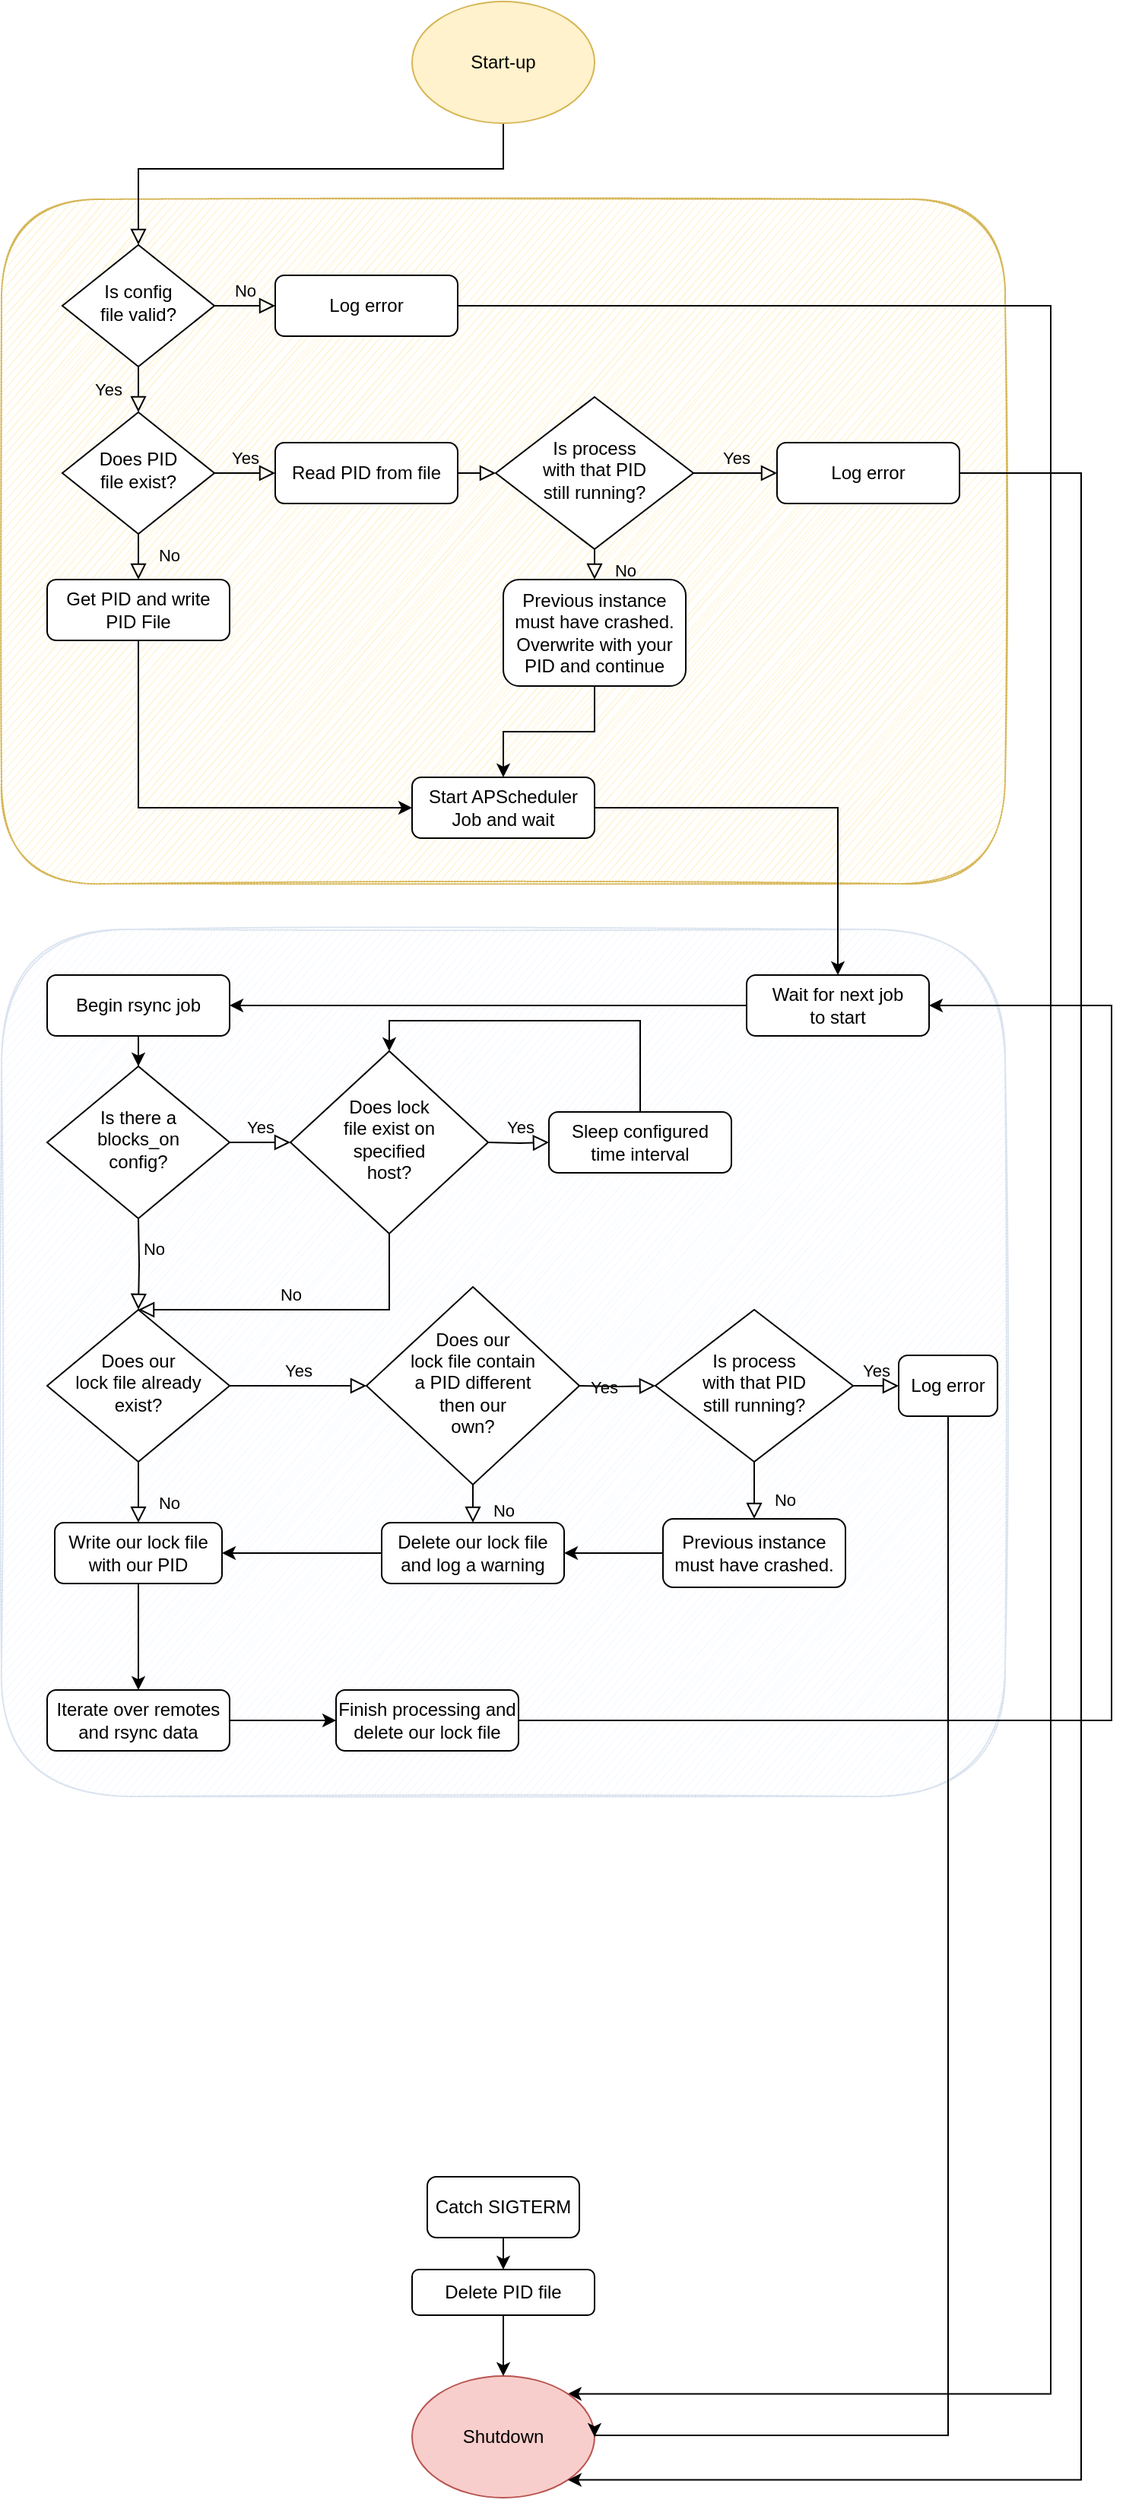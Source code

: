 <mxfile version="18.0.4" type="github">
  <diagram id="C5RBs43oDa-KdzZeNtuy" name="Page-1">
    <mxGraphModel dx="1422" dy="2089" grid="1" gridSize="10" guides="1" tooltips="1" connect="1" arrows="1" fold="1" page="1" pageScale="1" pageWidth="827" pageHeight="1169" math="0" shadow="0">
      <root>
        <mxCell id="WIyWlLk6GJQsqaUBKTNV-0" />
        <mxCell id="WIyWlLk6GJQsqaUBKTNV-1" parent="WIyWlLk6GJQsqaUBKTNV-0" />
        <mxCell id="PwsWK8m2RSV6wbbZ7hRQ-16" value="" style="rounded=1;whiteSpace=wrap;html=1;sketch=1;fillStyle=hachure;fillColor=#fff2cc;dashed=1;dashPattern=1 1;movable=0;resizable=0;rotatable=0;deletable=0;editable=0;connectable=0;strokeColor=#d6b656;" parent="WIyWlLk6GJQsqaUBKTNV-1" vertex="1">
          <mxGeometry y="100" width="660" height="450" as="geometry" />
        </mxCell>
        <mxCell id="WIyWlLk6GJQsqaUBKTNV-2" value="" style="rounded=0;html=1;jettySize=auto;orthogonalLoop=1;fontSize=11;endArrow=block;endFill=0;endSize=8;strokeWidth=1;shadow=0;labelBackgroundColor=none;edgeStyle=orthogonalEdgeStyle;exitX=0.5;exitY=1;exitDx=0;exitDy=0;" parent="WIyWlLk6GJQsqaUBKTNV-1" source="PwsWK8m2RSV6wbbZ7hRQ-0" target="WIyWlLk6GJQsqaUBKTNV-6" edge="1">
          <mxGeometry relative="1" as="geometry">
            <Array as="points">
              <mxPoint x="330" y="80" />
              <mxPoint x="90" y="80" />
            </Array>
          </mxGeometry>
        </mxCell>
        <mxCell id="WIyWlLk6GJQsqaUBKTNV-3" value="Start APScheduler Job and wait" style="rounded=1;whiteSpace=wrap;html=1;fontSize=12;glass=0;strokeWidth=1;shadow=0;" parent="WIyWlLk6GJQsqaUBKTNV-1" vertex="1">
          <mxGeometry x="270" y="480" width="120" height="40" as="geometry" />
        </mxCell>
        <mxCell id="WIyWlLk6GJQsqaUBKTNV-4" value="Yes" style="rounded=0;html=1;jettySize=auto;orthogonalLoop=1;fontSize=11;endArrow=block;endFill=0;endSize=8;strokeWidth=1;shadow=0;labelBackgroundColor=none;edgeStyle=orthogonalEdgeStyle;" parent="WIyWlLk6GJQsqaUBKTNV-1" source="WIyWlLk6GJQsqaUBKTNV-6" target="WIyWlLk6GJQsqaUBKTNV-10" edge="1">
          <mxGeometry y="20" relative="1" as="geometry">
            <mxPoint as="offset" />
          </mxGeometry>
        </mxCell>
        <mxCell id="WIyWlLk6GJQsqaUBKTNV-5" value="No" style="edgeStyle=orthogonalEdgeStyle;rounded=0;html=1;jettySize=auto;orthogonalLoop=1;fontSize=11;endArrow=block;endFill=0;endSize=8;strokeWidth=1;shadow=0;labelBackgroundColor=none;" parent="WIyWlLk6GJQsqaUBKTNV-1" source="WIyWlLk6GJQsqaUBKTNV-6" target="WIyWlLk6GJQsqaUBKTNV-7" edge="1">
          <mxGeometry y="10" relative="1" as="geometry">
            <mxPoint as="offset" />
          </mxGeometry>
        </mxCell>
        <mxCell id="WIyWlLk6GJQsqaUBKTNV-6" value="Is config&lt;br&gt;file valid?" style="rhombus;whiteSpace=wrap;html=1;shadow=0;fontFamily=Helvetica;fontSize=12;align=center;strokeWidth=1;spacing=6;spacingTop=-4;" parent="WIyWlLk6GJQsqaUBKTNV-1" vertex="1">
          <mxGeometry x="40" y="130" width="100" height="80" as="geometry" />
        </mxCell>
        <mxCell id="PwsWK8m2RSV6wbbZ7hRQ-14" style="edgeStyle=orthogonalEdgeStyle;rounded=0;orthogonalLoop=1;jettySize=auto;html=1;exitX=1;exitY=0.5;exitDx=0;exitDy=0;entryX=1;entryY=0;entryDx=0;entryDy=0;" parent="WIyWlLk6GJQsqaUBKTNV-1" source="WIyWlLk6GJQsqaUBKTNV-7" target="PwsWK8m2RSV6wbbZ7hRQ-1" edge="1">
          <mxGeometry relative="1" as="geometry">
            <mxPoint x="460" y="1520" as="targetPoint" />
            <Array as="points">
              <mxPoint x="690" y="170" />
              <mxPoint x="690" y="1543" />
            </Array>
          </mxGeometry>
        </mxCell>
        <mxCell id="WIyWlLk6GJQsqaUBKTNV-7" value="Log error&lt;br&gt;" style="rounded=1;whiteSpace=wrap;html=1;fontSize=12;glass=0;strokeWidth=1;shadow=0;" parent="WIyWlLk6GJQsqaUBKTNV-1" vertex="1">
          <mxGeometry x="180" y="150" width="120" height="40" as="geometry" />
        </mxCell>
        <mxCell id="WIyWlLk6GJQsqaUBKTNV-8" value="No" style="rounded=0;html=1;jettySize=auto;orthogonalLoop=1;fontSize=11;endArrow=block;endFill=0;endSize=8;strokeWidth=1;shadow=0;labelBackgroundColor=none;edgeStyle=orthogonalEdgeStyle;" parent="WIyWlLk6GJQsqaUBKTNV-1" source="WIyWlLk6GJQsqaUBKTNV-10" target="WIyWlLk6GJQsqaUBKTNV-11" edge="1">
          <mxGeometry x="0.333" y="20" relative="1" as="geometry">
            <mxPoint as="offset" />
          </mxGeometry>
        </mxCell>
        <mxCell id="WIyWlLk6GJQsqaUBKTNV-9" value="Yes" style="edgeStyle=orthogonalEdgeStyle;rounded=0;html=1;jettySize=auto;orthogonalLoop=1;fontSize=11;endArrow=block;endFill=0;endSize=8;strokeWidth=1;shadow=0;labelBackgroundColor=none;" parent="WIyWlLk6GJQsqaUBKTNV-1" source="WIyWlLk6GJQsqaUBKTNV-10" target="WIyWlLk6GJQsqaUBKTNV-12" edge="1">
          <mxGeometry y="10" relative="1" as="geometry">
            <mxPoint as="offset" />
          </mxGeometry>
        </mxCell>
        <mxCell id="WIyWlLk6GJQsqaUBKTNV-10" value="Does PID&lt;br&gt;file exist?" style="rhombus;whiteSpace=wrap;html=1;shadow=0;fontFamily=Helvetica;fontSize=12;align=center;strokeWidth=1;spacing=6;spacingTop=-4;" parent="WIyWlLk6GJQsqaUBKTNV-1" vertex="1">
          <mxGeometry x="40" y="240" width="100" height="80" as="geometry" />
        </mxCell>
        <mxCell id="PwsWK8m2RSV6wbbZ7hRQ-12" style="edgeStyle=orthogonalEdgeStyle;rounded=0;orthogonalLoop=1;jettySize=auto;html=1;exitX=0.5;exitY=1;exitDx=0;exitDy=0;entryX=0;entryY=0.5;entryDx=0;entryDy=0;" parent="WIyWlLk6GJQsqaUBKTNV-1" source="WIyWlLk6GJQsqaUBKTNV-11" target="WIyWlLk6GJQsqaUBKTNV-3" edge="1">
          <mxGeometry relative="1" as="geometry" />
        </mxCell>
        <mxCell id="WIyWlLk6GJQsqaUBKTNV-11" value="Get PID and write&lt;br&gt;PID File" style="rounded=1;whiteSpace=wrap;html=1;fontSize=12;glass=0;strokeWidth=1;shadow=0;" parent="WIyWlLk6GJQsqaUBKTNV-1" vertex="1">
          <mxGeometry x="30" y="350" width="120" height="40" as="geometry" />
        </mxCell>
        <mxCell id="WIyWlLk6GJQsqaUBKTNV-12" value="Read PID from file" style="rounded=1;whiteSpace=wrap;html=1;fontSize=12;glass=0;strokeWidth=1;shadow=0;" parent="WIyWlLk6GJQsqaUBKTNV-1" vertex="1">
          <mxGeometry x="180" y="260" width="120" height="40" as="geometry" />
        </mxCell>
        <mxCell id="PwsWK8m2RSV6wbbZ7hRQ-0" value="Start-up" style="ellipse;whiteSpace=wrap;html=1;fillColor=#fff2cc;strokeColor=#d6b656;" parent="WIyWlLk6GJQsqaUBKTNV-1" vertex="1">
          <mxGeometry x="270" y="-30" width="120" height="80" as="geometry" />
        </mxCell>
        <mxCell id="PwsWK8m2RSV6wbbZ7hRQ-1" value="Shutdown" style="ellipse;whiteSpace=wrap;html=1;fillColor=#f8cecc;strokeColor=#b85450;" parent="WIyWlLk6GJQsqaUBKTNV-1" vertex="1">
          <mxGeometry x="270" y="1531" width="120" height="80" as="geometry" />
        </mxCell>
        <mxCell id="PwsWK8m2RSV6wbbZ7hRQ-3" value="Is process&lt;br&gt;with that PID&lt;br&gt;still running?" style="rhombus;whiteSpace=wrap;html=1;shadow=0;fontFamily=Helvetica;fontSize=12;align=center;strokeWidth=1;spacing=6;spacingTop=-4;" parent="WIyWlLk6GJQsqaUBKTNV-1" vertex="1">
          <mxGeometry x="325" y="230" width="130" height="100" as="geometry" />
        </mxCell>
        <mxCell id="PwsWK8m2RSV6wbbZ7hRQ-5" value="Yes" style="edgeStyle=orthogonalEdgeStyle;rounded=0;html=1;jettySize=auto;orthogonalLoop=1;fontSize=11;endArrow=block;endFill=0;endSize=8;strokeWidth=1;shadow=0;labelBackgroundColor=none;exitX=1;exitY=0.5;exitDx=0;exitDy=0;entryX=0;entryY=0.5;entryDx=0;entryDy=0;" parent="WIyWlLk6GJQsqaUBKTNV-1" source="PwsWK8m2RSV6wbbZ7hRQ-3" target="PwsWK8m2RSV6wbbZ7hRQ-6" edge="1">
          <mxGeometry y="10" relative="1" as="geometry">
            <mxPoint as="offset" />
            <mxPoint x="150" y="290" as="sourcePoint" />
            <mxPoint x="570" y="270" as="targetPoint" />
            <Array as="points">
              <mxPoint x="500" y="280" />
              <mxPoint x="500" y="280" />
            </Array>
          </mxGeometry>
        </mxCell>
        <mxCell id="PwsWK8m2RSV6wbbZ7hRQ-47" style="edgeStyle=orthogonalEdgeStyle;rounded=0;orthogonalLoop=1;jettySize=auto;html=1;exitX=1;exitY=0.5;exitDx=0;exitDy=0;entryX=1;entryY=1;entryDx=0;entryDy=0;" parent="WIyWlLk6GJQsqaUBKTNV-1" source="PwsWK8m2RSV6wbbZ7hRQ-6" target="PwsWK8m2RSV6wbbZ7hRQ-1" edge="1">
          <mxGeometry relative="1" as="geometry">
            <Array as="points">
              <mxPoint x="710" y="280" />
              <mxPoint x="710" y="1599" />
            </Array>
          </mxGeometry>
        </mxCell>
        <mxCell id="PwsWK8m2RSV6wbbZ7hRQ-6" value="Log error&lt;br&gt;" style="rounded=1;whiteSpace=wrap;html=1;fontSize=12;glass=0;strokeWidth=1;shadow=0;" parent="WIyWlLk6GJQsqaUBKTNV-1" vertex="1">
          <mxGeometry x="510" y="260" width="120" height="40" as="geometry" />
        </mxCell>
        <mxCell id="PwsWK8m2RSV6wbbZ7hRQ-8" value="" style="edgeStyle=orthogonalEdgeStyle;rounded=0;html=1;jettySize=auto;orthogonalLoop=1;fontSize=11;endArrow=block;endFill=0;endSize=8;strokeWidth=1;shadow=0;labelBackgroundColor=none;exitX=1;exitY=0.5;exitDx=0;exitDy=0;entryX=0;entryY=0.5;entryDx=0;entryDy=0;" parent="WIyWlLk6GJQsqaUBKTNV-1" source="WIyWlLk6GJQsqaUBKTNV-12" target="PwsWK8m2RSV6wbbZ7hRQ-3" edge="1">
          <mxGeometry y="10" relative="1" as="geometry">
            <mxPoint as="offset" />
            <mxPoint x="150" y="290" as="sourcePoint" />
            <mxPoint x="320" y="280" as="targetPoint" />
          </mxGeometry>
        </mxCell>
        <mxCell id="PwsWK8m2RSV6wbbZ7hRQ-9" value="No" style="rounded=0;html=1;jettySize=auto;orthogonalLoop=1;fontSize=11;endArrow=block;endFill=0;endSize=8;strokeWidth=1;shadow=0;labelBackgroundColor=none;edgeStyle=orthogonalEdgeStyle;exitX=0.5;exitY=1;exitDx=0;exitDy=0;entryX=0.5;entryY=0;entryDx=0;entryDy=0;" parent="WIyWlLk6GJQsqaUBKTNV-1" source="PwsWK8m2RSV6wbbZ7hRQ-3" target="PwsWK8m2RSV6wbbZ7hRQ-10" edge="1">
          <mxGeometry x="0.333" y="20" relative="1" as="geometry">
            <mxPoint as="offset" />
            <mxPoint x="100" y="330" as="sourcePoint" />
            <mxPoint x="390" y="370" as="targetPoint" />
          </mxGeometry>
        </mxCell>
        <mxCell id="PwsWK8m2RSV6wbbZ7hRQ-13" style="edgeStyle=orthogonalEdgeStyle;rounded=0;orthogonalLoop=1;jettySize=auto;html=1;exitX=0.5;exitY=1;exitDx=0;exitDy=0;" parent="WIyWlLk6GJQsqaUBKTNV-1" source="PwsWK8m2RSV6wbbZ7hRQ-10" target="WIyWlLk6GJQsqaUBKTNV-3" edge="1">
          <mxGeometry relative="1" as="geometry" />
        </mxCell>
        <mxCell id="PwsWK8m2RSV6wbbZ7hRQ-10" value="Previous instance must have crashed. Overwrite with your PID and continue" style="rounded=1;whiteSpace=wrap;html=1;fontSize=12;glass=0;strokeWidth=1;shadow=0;" parent="WIyWlLk6GJQsqaUBKTNV-1" vertex="1">
          <mxGeometry x="330" y="350" width="120" height="70" as="geometry" />
        </mxCell>
        <mxCell id="PwsWK8m2RSV6wbbZ7hRQ-17" value="" style="rounded=1;whiteSpace=wrap;html=1;sketch=1;fillStyle=hachure;fillColor=#dae8fc;opacity=25;dashed=1;dashPattern=1 1;movable=1;resizable=1;rotatable=1;deletable=1;editable=1;connectable=1;strokeColor=#6c8ebf;" parent="WIyWlLk6GJQsqaUBKTNV-1" vertex="1">
          <mxGeometry y="580" width="660" height="570" as="geometry" />
        </mxCell>
        <mxCell id="PwsWK8m2RSV6wbbZ7hRQ-22" style="edgeStyle=orthogonalEdgeStyle;rounded=0;orthogonalLoop=1;jettySize=auto;html=1;exitX=0.5;exitY=1;exitDx=0;exitDy=0;" parent="WIyWlLk6GJQsqaUBKTNV-1" source="PwsWK8m2RSV6wbbZ7hRQ-18" target="PwsWK8m2RSV6wbbZ7hRQ-19" edge="1">
          <mxGeometry relative="1" as="geometry" />
        </mxCell>
        <mxCell id="PwsWK8m2RSV6wbbZ7hRQ-18" value="Begin rsync job" style="rounded=1;whiteSpace=wrap;html=1;fontSize=12;glass=0;strokeWidth=1;shadow=0;" parent="WIyWlLk6GJQsqaUBKTNV-1" vertex="1">
          <mxGeometry x="30" y="610" width="120" height="40" as="geometry" />
        </mxCell>
        <mxCell id="PwsWK8m2RSV6wbbZ7hRQ-19" value="Is there a&lt;br&gt;blocks_on&lt;br&gt;config?" style="rhombus;whiteSpace=wrap;html=1;shadow=0;fontFamily=Helvetica;fontSize=12;align=center;strokeWidth=1;spacing=6;spacingTop=-4;" parent="WIyWlLk6GJQsqaUBKTNV-1" vertex="1">
          <mxGeometry x="30" y="670" width="120" height="100" as="geometry" />
        </mxCell>
        <mxCell id="PwsWK8m2RSV6wbbZ7hRQ-20" value="Yes" style="edgeStyle=orthogonalEdgeStyle;rounded=0;html=1;jettySize=auto;orthogonalLoop=1;fontSize=11;endArrow=block;endFill=0;endSize=8;strokeWidth=1;shadow=0;labelBackgroundColor=none;exitX=1;exitY=0.5;exitDx=0;exitDy=0;entryX=0;entryY=0.5;entryDx=0;entryDy=0;" parent="WIyWlLk6GJQsqaUBKTNV-1" source="PwsWK8m2RSV6wbbZ7hRQ-19" target="PwsWK8m2RSV6wbbZ7hRQ-23" edge="1">
          <mxGeometry y="10" relative="1" as="geometry">
            <mxPoint as="offset" />
            <mxPoint x="150" y="290" as="sourcePoint" />
            <mxPoint x="210" y="742" as="targetPoint" />
          </mxGeometry>
        </mxCell>
        <mxCell id="PwsWK8m2RSV6wbbZ7hRQ-28" style="edgeStyle=orthogonalEdgeStyle;rounded=0;orthogonalLoop=1;jettySize=auto;html=1;exitX=0.5;exitY=0;exitDx=0;exitDy=0;entryX=0.5;entryY=0;entryDx=0;entryDy=0;" parent="WIyWlLk6GJQsqaUBKTNV-1" source="PwsWK8m2RSV6wbbZ7hRQ-21" target="PwsWK8m2RSV6wbbZ7hRQ-23" edge="1">
          <mxGeometry relative="1" as="geometry">
            <Array as="points">
              <mxPoint x="420" y="640" />
              <mxPoint x="255" y="640" />
            </Array>
          </mxGeometry>
        </mxCell>
        <mxCell id="PwsWK8m2RSV6wbbZ7hRQ-21" value="Sleep configured&lt;br&gt;time interval" style="rounded=1;whiteSpace=wrap;html=1;fontSize=12;glass=0;strokeWidth=1;shadow=0;" parent="WIyWlLk6GJQsqaUBKTNV-1" vertex="1">
          <mxGeometry x="360" y="700" width="120" height="40" as="geometry" />
        </mxCell>
        <mxCell id="PwsWK8m2RSV6wbbZ7hRQ-23" value="Does lock&lt;br&gt;file exist on&lt;br&gt;specified&lt;br&gt;host?" style="rhombus;whiteSpace=wrap;html=1;shadow=0;fontFamily=Helvetica;fontSize=12;align=center;strokeWidth=1;spacing=6;spacingTop=-4;" parent="WIyWlLk6GJQsqaUBKTNV-1" vertex="1">
          <mxGeometry x="190" y="660" width="130" height="120" as="geometry" />
        </mxCell>
        <mxCell id="PwsWK8m2RSV6wbbZ7hRQ-24" value="Yes" style="edgeStyle=orthogonalEdgeStyle;rounded=0;html=1;jettySize=auto;orthogonalLoop=1;fontSize=11;endArrow=block;endFill=0;endSize=8;strokeWidth=1;shadow=0;labelBackgroundColor=none;entryX=0;entryY=0.5;entryDx=0;entryDy=0;" parent="WIyWlLk6GJQsqaUBKTNV-1" target="PwsWK8m2RSV6wbbZ7hRQ-21" edge="1">
          <mxGeometry y="10" relative="1" as="geometry">
            <mxPoint as="offset" />
            <mxPoint x="320" y="720" as="sourcePoint" />
            <mxPoint x="200" y="730" as="targetPoint" />
          </mxGeometry>
        </mxCell>
        <mxCell id="PwsWK8m2RSV6wbbZ7hRQ-40" style="edgeStyle=orthogonalEdgeStyle;rounded=0;orthogonalLoop=1;jettySize=auto;html=1;exitX=0;exitY=0.5;exitDx=0;exitDy=0;entryX=1;entryY=0.5;entryDx=0;entryDy=0;" parent="WIyWlLk6GJQsqaUBKTNV-1" source="PwsWK8m2RSV6wbbZ7hRQ-25" target="PwsWK8m2RSV6wbbZ7hRQ-39" edge="1">
          <mxGeometry relative="1" as="geometry" />
        </mxCell>
        <mxCell id="PwsWK8m2RSV6wbbZ7hRQ-25" value="Delete our lock file and log a warning" style="rounded=1;whiteSpace=wrap;html=1;fontSize=12;glass=0;strokeWidth=1;shadow=0;" parent="WIyWlLk6GJQsqaUBKTNV-1" vertex="1">
          <mxGeometry x="250" y="970" width="120" height="40" as="geometry" />
        </mxCell>
        <mxCell id="PwsWK8m2RSV6wbbZ7hRQ-26" value="Does our&lt;br&gt;lock file already&lt;br&gt;exist?" style="rhombus;whiteSpace=wrap;html=1;shadow=0;fontFamily=Helvetica;fontSize=12;align=center;strokeWidth=1;spacing=6;spacingTop=-4;" parent="WIyWlLk6GJQsqaUBKTNV-1" vertex="1">
          <mxGeometry x="30" y="830" width="120" height="100" as="geometry" />
        </mxCell>
        <mxCell id="PwsWK8m2RSV6wbbZ7hRQ-27" value="No" style="rounded=0;html=1;jettySize=auto;orthogonalLoop=1;fontSize=11;endArrow=block;endFill=0;endSize=8;strokeWidth=1;shadow=0;labelBackgroundColor=none;edgeStyle=orthogonalEdgeStyle;" parent="WIyWlLk6GJQsqaUBKTNV-1" target="PwsWK8m2RSV6wbbZ7hRQ-26" edge="1">
          <mxGeometry x="-0.333" y="10" relative="1" as="geometry">
            <mxPoint as="offset" />
            <mxPoint x="90" y="770" as="sourcePoint" />
            <mxPoint x="100" y="360" as="targetPoint" />
          </mxGeometry>
        </mxCell>
        <mxCell id="PwsWK8m2RSV6wbbZ7hRQ-29" value="No" style="rounded=0;html=1;jettySize=auto;orthogonalLoop=1;fontSize=11;endArrow=block;endFill=0;endSize=8;strokeWidth=1;shadow=0;labelBackgroundColor=none;edgeStyle=orthogonalEdgeStyle;exitX=0.5;exitY=1;exitDx=0;exitDy=0;entryX=0.5;entryY=0;entryDx=0;entryDy=0;" parent="WIyWlLk6GJQsqaUBKTNV-1" source="PwsWK8m2RSV6wbbZ7hRQ-23" target="PwsWK8m2RSV6wbbZ7hRQ-26" edge="1">
          <mxGeometry x="0.07" y="-10" relative="1" as="geometry">
            <mxPoint as="offset" />
            <mxPoint x="260" y="780" as="sourcePoint" />
            <mxPoint x="180" y="840" as="targetPoint" />
            <Array as="points">
              <mxPoint x="255" y="830" />
            </Array>
          </mxGeometry>
        </mxCell>
        <mxCell id="PwsWK8m2RSV6wbbZ7hRQ-31" value="Yes" style="edgeStyle=orthogonalEdgeStyle;rounded=0;html=1;jettySize=auto;orthogonalLoop=1;fontSize=11;endArrow=block;endFill=0;endSize=8;strokeWidth=1;shadow=0;labelBackgroundColor=none;exitX=1;exitY=0.5;exitDx=0;exitDy=0;entryX=0;entryY=0.5;entryDx=0;entryDy=0;" parent="WIyWlLk6GJQsqaUBKTNV-1" source="PwsWK8m2RSV6wbbZ7hRQ-26" target="PwsWK8m2RSV6wbbZ7hRQ-32" edge="1">
          <mxGeometry y="10" relative="1" as="geometry">
            <mxPoint as="offset" />
            <mxPoint x="160" y="730" as="sourcePoint" />
            <mxPoint x="230" y="880" as="targetPoint" />
          </mxGeometry>
        </mxCell>
        <mxCell id="PwsWK8m2RSV6wbbZ7hRQ-32" value="Does our&lt;br&gt;lock file contain&lt;br&gt;a PID different&lt;br&gt;then our&lt;br&gt;own?" style="rhombus;whiteSpace=wrap;html=1;shadow=0;fontFamily=Helvetica;fontSize=12;align=center;strokeWidth=1;spacing=6;spacingTop=-4;" parent="WIyWlLk6GJQsqaUBKTNV-1" vertex="1">
          <mxGeometry x="240" y="815" width="140" height="130" as="geometry" />
        </mxCell>
        <mxCell id="PwsWK8m2RSV6wbbZ7hRQ-34" value="Yes" style="edgeStyle=orthogonalEdgeStyle;rounded=0;html=1;jettySize=auto;orthogonalLoop=1;fontSize=11;endArrow=block;endFill=0;endSize=8;strokeWidth=1;shadow=0;labelBackgroundColor=none;entryX=0;entryY=0.5;entryDx=0;entryDy=0;" parent="WIyWlLk6GJQsqaUBKTNV-1" target="Q-n3cfqA6edHLkKLjo13-2" edge="1">
          <mxGeometry y="10" relative="1" as="geometry">
            <mxPoint as="offset" />
            <mxPoint x="380" y="880" as="sourcePoint" />
            <mxPoint x="440" y="880" as="targetPoint" />
          </mxGeometry>
        </mxCell>
        <mxCell id="PwsWK8m2RSV6wbbZ7hRQ-48" style="edgeStyle=orthogonalEdgeStyle;rounded=0;orthogonalLoop=1;jettySize=auto;html=1;exitX=0.5;exitY=1;exitDx=0;exitDy=0;entryX=1;entryY=0.5;entryDx=0;entryDy=0;" parent="WIyWlLk6GJQsqaUBKTNV-1" source="PwsWK8m2RSV6wbbZ7hRQ-35" target="PwsWK8m2RSV6wbbZ7hRQ-1" edge="1">
          <mxGeometry relative="1" as="geometry">
            <Array as="points">
              <mxPoint x="623" y="1570" />
            </Array>
          </mxGeometry>
        </mxCell>
        <mxCell id="PwsWK8m2RSV6wbbZ7hRQ-35" value="Log error&lt;br&gt;" style="rounded=1;whiteSpace=wrap;html=1;fontSize=12;glass=0;strokeWidth=1;shadow=0;" parent="WIyWlLk6GJQsqaUBKTNV-1" vertex="1">
          <mxGeometry x="590" y="860" width="65" height="40" as="geometry" />
        </mxCell>
        <mxCell id="PwsWK8m2RSV6wbbZ7hRQ-38" value="No" style="rounded=0;html=1;jettySize=auto;orthogonalLoop=1;fontSize=11;endArrow=block;endFill=0;endSize=8;strokeWidth=1;shadow=0;labelBackgroundColor=none;edgeStyle=orthogonalEdgeStyle;exitX=0.5;exitY=1;exitDx=0;exitDy=0;entryX=0.5;entryY=0;entryDx=0;entryDy=0;" parent="WIyWlLk6GJQsqaUBKTNV-1" source="PwsWK8m2RSV6wbbZ7hRQ-32" target="PwsWK8m2RSV6wbbZ7hRQ-25" edge="1">
          <mxGeometry x="0.333" y="20" relative="1" as="geometry">
            <mxPoint as="offset" />
            <mxPoint x="100" y="780" as="sourcePoint" />
            <mxPoint x="100" y="840" as="targetPoint" />
          </mxGeometry>
        </mxCell>
        <mxCell id="PwsWK8m2RSV6wbbZ7hRQ-44" style="edgeStyle=orthogonalEdgeStyle;rounded=0;orthogonalLoop=1;jettySize=auto;html=1;exitX=0.5;exitY=1;exitDx=0;exitDy=0;entryX=0.5;entryY=0;entryDx=0;entryDy=0;" parent="WIyWlLk6GJQsqaUBKTNV-1" source="PwsWK8m2RSV6wbbZ7hRQ-39" target="PwsWK8m2RSV6wbbZ7hRQ-43" edge="1">
          <mxGeometry relative="1" as="geometry" />
        </mxCell>
        <mxCell id="PwsWK8m2RSV6wbbZ7hRQ-39" value="Write our lock file with our PID" style="rounded=1;whiteSpace=wrap;html=1;fontSize=12;glass=0;strokeWidth=1;shadow=0;" parent="WIyWlLk6GJQsqaUBKTNV-1" vertex="1">
          <mxGeometry x="35" y="970" width="110" height="40" as="geometry" />
        </mxCell>
        <mxCell id="PwsWK8m2RSV6wbbZ7hRQ-41" value="No" style="rounded=0;html=1;jettySize=auto;orthogonalLoop=1;fontSize=11;endArrow=block;endFill=0;endSize=8;strokeWidth=1;shadow=0;labelBackgroundColor=none;edgeStyle=orthogonalEdgeStyle;exitX=0.5;exitY=1;exitDx=0;exitDy=0;" parent="WIyWlLk6GJQsqaUBKTNV-1" source="PwsWK8m2RSV6wbbZ7hRQ-26" target="PwsWK8m2RSV6wbbZ7hRQ-39" edge="1">
          <mxGeometry x="0.333" y="20" relative="1" as="geometry">
            <mxPoint as="offset" />
            <mxPoint x="100" y="780" as="sourcePoint" />
            <mxPoint x="100" y="840" as="targetPoint" />
          </mxGeometry>
        </mxCell>
        <mxCell id="PwsWK8m2RSV6wbbZ7hRQ-52" style="edgeStyle=orthogonalEdgeStyle;rounded=0;orthogonalLoop=1;jettySize=auto;html=1;exitX=1;exitY=0.5;exitDx=0;exitDy=0;entryX=1;entryY=0.5;entryDx=0;entryDy=0;" parent="WIyWlLk6GJQsqaUBKTNV-1" source="YLwbWAd-ZJ6V1NPWw4M0-1" target="PwsWK8m2RSV6wbbZ7hRQ-51" edge="1">
          <mxGeometry relative="1" as="geometry">
            <Array as="points">
              <mxPoint x="350" y="1100" />
              <mxPoint x="730" y="1100" />
              <mxPoint x="730" y="630" />
            </Array>
          </mxGeometry>
        </mxCell>
        <mxCell id="PwsWK8m2RSV6wbbZ7hRQ-43" value="Iterate over remotes&lt;br&gt;and rsync data" style="rounded=1;whiteSpace=wrap;html=1;fontSize=12;glass=0;strokeWidth=1;shadow=0;" parent="WIyWlLk6GJQsqaUBKTNV-1" vertex="1">
          <mxGeometry x="30" y="1080" width="120" height="40" as="geometry" />
        </mxCell>
        <mxCell id="PwsWK8m2RSV6wbbZ7hRQ-46" style="edgeStyle=orthogonalEdgeStyle;rounded=0;orthogonalLoop=1;jettySize=auto;html=1;exitX=0.5;exitY=1;exitDx=0;exitDy=0;entryX=0.5;entryY=0;entryDx=0;entryDy=0;" parent="WIyWlLk6GJQsqaUBKTNV-1" source="PwsWK8m2RSV6wbbZ7hRQ-45" target="PwsWK8m2RSV6wbbZ7hRQ-1" edge="1">
          <mxGeometry relative="1" as="geometry">
            <mxPoint x="320" y="1491" as="targetPoint" />
          </mxGeometry>
        </mxCell>
        <mxCell id="PwsWK8m2RSV6wbbZ7hRQ-45" value="Delete PID file" style="rounded=1;whiteSpace=wrap;html=1;" parent="WIyWlLk6GJQsqaUBKTNV-1" vertex="1">
          <mxGeometry x="270" y="1461" width="120" height="30" as="geometry" />
        </mxCell>
        <mxCell id="PwsWK8m2RSV6wbbZ7hRQ-53" style="edgeStyle=orthogonalEdgeStyle;rounded=0;orthogonalLoop=1;jettySize=auto;html=1;exitX=0;exitY=0.5;exitDx=0;exitDy=0;entryX=1;entryY=0.5;entryDx=0;entryDy=0;" parent="WIyWlLk6GJQsqaUBKTNV-1" source="PwsWK8m2RSV6wbbZ7hRQ-51" target="PwsWK8m2RSV6wbbZ7hRQ-18" edge="1">
          <mxGeometry relative="1" as="geometry" />
        </mxCell>
        <mxCell id="PwsWK8m2RSV6wbbZ7hRQ-51" value="Wait for next job&lt;br&gt;to start" style="rounded=1;whiteSpace=wrap;html=1;fontSize=12;glass=0;strokeWidth=1;shadow=0;" parent="WIyWlLk6GJQsqaUBKTNV-1" vertex="1">
          <mxGeometry x="490" y="610" width="120" height="40" as="geometry" />
        </mxCell>
        <mxCell id="Q-n3cfqA6edHLkKLjo13-2" value="Is process&lt;br&gt;with that PID&lt;br&gt;still running?" style="rhombus;whiteSpace=wrap;html=1;shadow=0;fontFamily=Helvetica;fontSize=12;align=center;strokeWidth=1;spacing=6;spacingTop=-4;" parent="WIyWlLk6GJQsqaUBKTNV-1" vertex="1">
          <mxGeometry x="430" y="830" width="130" height="100" as="geometry" />
        </mxCell>
        <mxCell id="Q-n3cfqA6edHLkKLjo13-3" value="No" style="rounded=0;html=1;jettySize=auto;orthogonalLoop=1;fontSize=11;endArrow=block;endFill=0;endSize=8;strokeWidth=1;shadow=0;labelBackgroundColor=none;edgeStyle=orthogonalEdgeStyle;exitX=0.5;exitY=1;exitDx=0;exitDy=0;entryX=0.5;entryY=0;entryDx=0;entryDy=0;" parent="WIyWlLk6GJQsqaUBKTNV-1" source="Q-n3cfqA6edHLkKLjo13-2" target="Q-n3cfqA6edHLkKLjo13-4" edge="1">
          <mxGeometry x="0.333" y="20" relative="1" as="geometry">
            <mxPoint as="offset" />
            <mxPoint x="205" y="930" as="sourcePoint" />
            <mxPoint x="495" y="970" as="targetPoint" />
          </mxGeometry>
        </mxCell>
        <mxCell id="Q-n3cfqA6edHLkKLjo13-5" style="edgeStyle=orthogonalEdgeStyle;rounded=0;orthogonalLoop=1;jettySize=auto;html=1;exitX=0;exitY=0.5;exitDx=0;exitDy=0;entryX=1;entryY=0.5;entryDx=0;entryDy=0;" parent="WIyWlLk6GJQsqaUBKTNV-1" source="Q-n3cfqA6edHLkKLjo13-4" target="PwsWK8m2RSV6wbbZ7hRQ-25" edge="1">
          <mxGeometry relative="1" as="geometry" />
        </mxCell>
        <mxCell id="Q-n3cfqA6edHLkKLjo13-4" value="Previous instance must have crashed." style="rounded=1;whiteSpace=wrap;html=1;fontSize=12;glass=0;strokeWidth=1;shadow=0;" parent="WIyWlLk6GJQsqaUBKTNV-1" vertex="1">
          <mxGeometry x="435" y="967.5" width="120" height="45" as="geometry" />
        </mxCell>
        <mxCell id="Q-n3cfqA6edHLkKLjo13-7" value="Yes" style="edgeStyle=orthogonalEdgeStyle;rounded=0;html=1;jettySize=auto;orthogonalLoop=1;fontSize=11;endArrow=block;endFill=0;endSize=8;strokeWidth=1;shadow=0;labelBackgroundColor=none;entryX=0;entryY=0.5;entryDx=0;entryDy=0;exitX=1;exitY=0.5;exitDx=0;exitDy=0;" parent="WIyWlLk6GJQsqaUBKTNV-1" source="Q-n3cfqA6edHLkKLjo13-2" target="PwsWK8m2RSV6wbbZ7hRQ-35" edge="1">
          <mxGeometry y="10" relative="1" as="geometry">
            <mxPoint as="offset" />
            <mxPoint x="390" y="890" as="sourcePoint" />
            <mxPoint x="440" y="890" as="targetPoint" />
          </mxGeometry>
        </mxCell>
        <mxCell id="Q-n3cfqA6edHLkKLjo13-10" style="edgeStyle=orthogonalEdgeStyle;rounded=0;orthogonalLoop=1;jettySize=auto;html=1;exitX=0.5;exitY=1;exitDx=0;exitDy=0;" parent="WIyWlLk6GJQsqaUBKTNV-1" source="Q-n3cfqA6edHLkKLjo13-9" target="PwsWK8m2RSV6wbbZ7hRQ-45" edge="1">
          <mxGeometry relative="1" as="geometry" />
        </mxCell>
        <mxCell id="Q-n3cfqA6edHLkKLjo13-9" value="Catch SIGTERM" style="rounded=1;whiteSpace=wrap;html=1;" parent="WIyWlLk6GJQsqaUBKTNV-1" vertex="1">
          <mxGeometry x="280" y="1400" width="100" height="40" as="geometry" />
        </mxCell>
        <mxCell id="YLwbWAd-ZJ6V1NPWw4M0-0" style="edgeStyle=orthogonalEdgeStyle;rounded=0;orthogonalLoop=1;jettySize=auto;html=1;exitX=1;exitY=0.5;exitDx=0;exitDy=0;" edge="1" parent="WIyWlLk6GJQsqaUBKTNV-1" source="WIyWlLk6GJQsqaUBKTNV-3" target="PwsWK8m2RSV6wbbZ7hRQ-51">
          <mxGeometry relative="1" as="geometry">
            <mxPoint x="400" y="430" as="sourcePoint" />
            <mxPoint x="340" y="490" as="targetPoint" />
          </mxGeometry>
        </mxCell>
        <mxCell id="YLwbWAd-ZJ6V1NPWw4M0-1" value="Finish processing and&lt;br&gt;delete our lock file" style="rounded=1;whiteSpace=wrap;html=1;fontSize=12;glass=0;strokeWidth=1;shadow=0;" vertex="1" parent="WIyWlLk6GJQsqaUBKTNV-1">
          <mxGeometry x="220" y="1080" width="120" height="40" as="geometry" />
        </mxCell>
        <mxCell id="YLwbWAd-ZJ6V1NPWw4M0-2" style="edgeStyle=orthogonalEdgeStyle;rounded=0;orthogonalLoop=1;jettySize=auto;html=1;exitX=1;exitY=0.5;exitDx=0;exitDy=0;entryX=0;entryY=0.5;entryDx=0;entryDy=0;" edge="1" parent="WIyWlLk6GJQsqaUBKTNV-1" source="PwsWK8m2RSV6wbbZ7hRQ-43" target="YLwbWAd-ZJ6V1NPWw4M0-1">
          <mxGeometry relative="1" as="geometry">
            <mxPoint x="445" y="1000" as="sourcePoint" />
            <mxPoint x="380" y="1000" as="targetPoint" />
          </mxGeometry>
        </mxCell>
      </root>
    </mxGraphModel>
  </diagram>
</mxfile>
